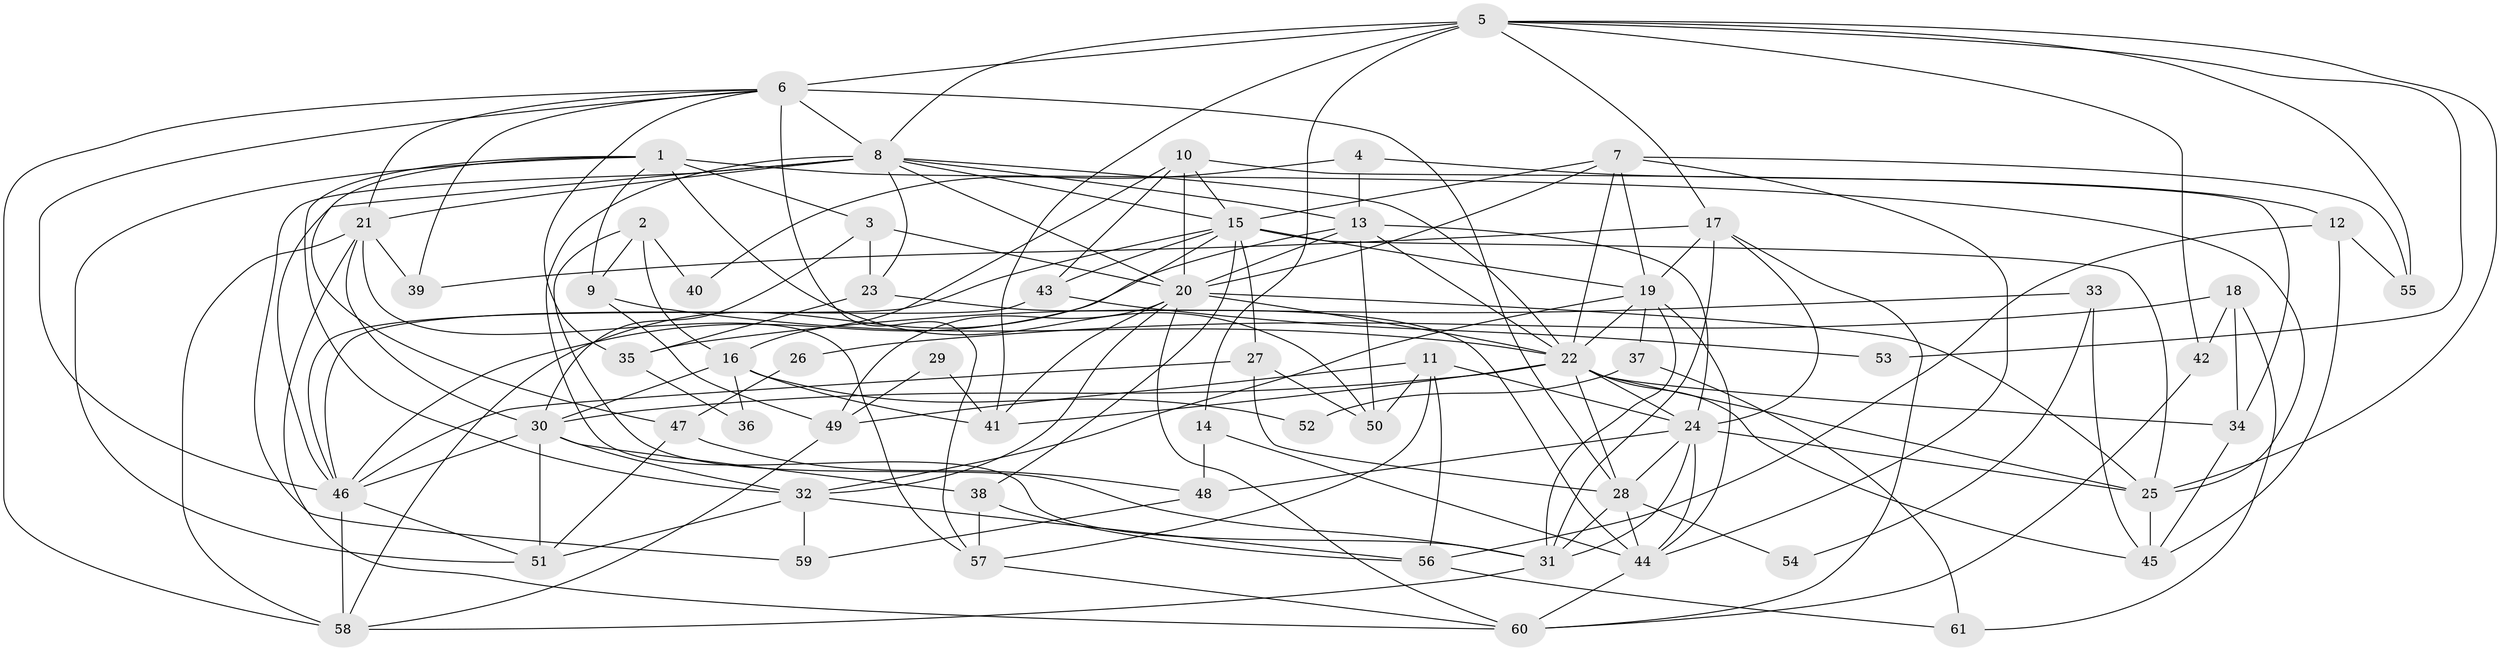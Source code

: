 // original degree distribution, {4: 0.21487603305785125, 5: 0.19008264462809918, 3: 0.2892561983471074, 6: 0.12396694214876033, 2: 0.14049586776859505, 7: 0.03305785123966942, 8: 0.008264462809917356}
// Generated by graph-tools (version 1.1) at 2025/51/03/04/25 22:51:07]
// undirected, 61 vertices, 160 edges
graph export_dot {
  node [color=gray90,style=filled];
  1;
  2;
  3;
  4;
  5;
  6;
  7;
  8;
  9;
  10;
  11;
  12;
  13;
  14;
  15;
  16;
  17;
  18;
  19;
  20;
  21;
  22;
  23;
  24;
  25;
  26;
  27;
  28;
  29;
  30;
  31;
  32;
  33;
  34;
  35;
  36;
  37;
  38;
  39;
  40;
  41;
  42;
  43;
  44;
  45;
  46;
  47;
  48;
  49;
  50;
  51;
  52;
  53;
  54;
  55;
  56;
  57;
  58;
  59;
  60;
  61;
  1 -- 3 [weight=1.0];
  1 -- 9 [weight=1.0];
  1 -- 25 [weight=1.0];
  1 -- 32 [weight=1.0];
  1 -- 47 [weight=1.0];
  1 -- 50 [weight=2.0];
  1 -- 51 [weight=1.0];
  2 -- 9 [weight=1.0];
  2 -- 16 [weight=1.0];
  2 -- 31 [weight=1.0];
  2 -- 40 [weight=1.0];
  3 -- 20 [weight=2.0];
  3 -- 23 [weight=1.0];
  3 -- 30 [weight=1.0];
  4 -- 12 [weight=1.0];
  4 -- 13 [weight=1.0];
  4 -- 40 [weight=1.0];
  5 -- 6 [weight=3.0];
  5 -- 8 [weight=1.0];
  5 -- 14 [weight=1.0];
  5 -- 17 [weight=1.0];
  5 -- 25 [weight=2.0];
  5 -- 41 [weight=1.0];
  5 -- 42 [weight=1.0];
  5 -- 53 [weight=1.0];
  5 -- 55 [weight=1.0];
  6 -- 8 [weight=1.0];
  6 -- 21 [weight=1.0];
  6 -- 28 [weight=1.0];
  6 -- 35 [weight=1.0];
  6 -- 39 [weight=1.0];
  6 -- 46 [weight=1.0];
  6 -- 57 [weight=1.0];
  6 -- 58 [weight=1.0];
  7 -- 15 [weight=1.0];
  7 -- 19 [weight=1.0];
  7 -- 20 [weight=1.0];
  7 -- 22 [weight=1.0];
  7 -- 44 [weight=1.0];
  7 -- 55 [weight=1.0];
  8 -- 13 [weight=1.0];
  8 -- 15 [weight=1.0];
  8 -- 20 [weight=1.0];
  8 -- 21 [weight=1.0];
  8 -- 22 [weight=1.0];
  8 -- 23 [weight=1.0];
  8 -- 31 [weight=1.0];
  8 -- 46 [weight=2.0];
  8 -- 59 [weight=1.0];
  9 -- 22 [weight=1.0];
  9 -- 49 [weight=1.0];
  10 -- 15 [weight=1.0];
  10 -- 16 [weight=1.0];
  10 -- 20 [weight=1.0];
  10 -- 34 [weight=1.0];
  10 -- 43 [weight=1.0];
  11 -- 24 [weight=1.0];
  11 -- 49 [weight=1.0];
  11 -- 50 [weight=1.0];
  11 -- 56 [weight=1.0];
  11 -- 57 [weight=1.0];
  12 -- 45 [weight=1.0];
  12 -- 55 [weight=1.0];
  12 -- 56 [weight=1.0];
  13 -- 20 [weight=2.0];
  13 -- 22 [weight=1.0];
  13 -- 24 [weight=1.0];
  13 -- 46 [weight=1.0];
  13 -- 50 [weight=1.0];
  14 -- 44 [weight=1.0];
  14 -- 48 [weight=1.0];
  15 -- 19 [weight=1.0];
  15 -- 25 [weight=1.0];
  15 -- 27 [weight=1.0];
  15 -- 38 [weight=1.0];
  15 -- 43 [weight=1.0];
  15 -- 46 [weight=1.0];
  15 -- 58 [weight=1.0];
  16 -- 30 [weight=1.0];
  16 -- 36 [weight=1.0];
  16 -- 41 [weight=1.0];
  16 -- 52 [weight=1.0];
  17 -- 19 [weight=1.0];
  17 -- 24 [weight=1.0];
  17 -- 31 [weight=1.0];
  17 -- 39 [weight=1.0];
  17 -- 60 [weight=1.0];
  18 -- 26 [weight=1.0];
  18 -- 34 [weight=1.0];
  18 -- 42 [weight=1.0];
  18 -- 61 [weight=1.0];
  19 -- 22 [weight=1.0];
  19 -- 31 [weight=1.0];
  19 -- 32 [weight=1.0];
  19 -- 37 [weight=1.0];
  19 -- 44 [weight=2.0];
  20 -- 22 [weight=2.0];
  20 -- 25 [weight=1.0];
  20 -- 32 [weight=1.0];
  20 -- 41 [weight=1.0];
  20 -- 49 [weight=1.0];
  20 -- 60 [weight=1.0];
  21 -- 30 [weight=1.0];
  21 -- 39 [weight=1.0];
  21 -- 57 [weight=1.0];
  21 -- 58 [weight=1.0];
  21 -- 60 [weight=1.0];
  22 -- 24 [weight=1.0];
  22 -- 25 [weight=1.0];
  22 -- 28 [weight=1.0];
  22 -- 30 [weight=1.0];
  22 -- 34 [weight=2.0];
  22 -- 41 [weight=1.0];
  22 -- 45 [weight=1.0];
  23 -- 35 [weight=1.0];
  23 -- 44 [weight=1.0];
  24 -- 25 [weight=1.0];
  24 -- 28 [weight=1.0];
  24 -- 31 [weight=2.0];
  24 -- 44 [weight=1.0];
  24 -- 48 [weight=2.0];
  25 -- 45 [weight=1.0];
  26 -- 47 [weight=1.0];
  27 -- 28 [weight=1.0];
  27 -- 46 [weight=1.0];
  27 -- 50 [weight=1.0];
  28 -- 31 [weight=1.0];
  28 -- 44 [weight=1.0];
  28 -- 54 [weight=1.0];
  29 -- 41 [weight=1.0];
  29 -- 49 [weight=1.0];
  30 -- 32 [weight=1.0];
  30 -- 38 [weight=1.0];
  30 -- 46 [weight=1.0];
  30 -- 51 [weight=1.0];
  31 -- 58 [weight=1.0];
  32 -- 51 [weight=1.0];
  32 -- 56 [weight=1.0];
  32 -- 59 [weight=1.0];
  33 -- 35 [weight=1.0];
  33 -- 45 [weight=1.0];
  33 -- 54 [weight=1.0];
  34 -- 45 [weight=1.0];
  35 -- 36 [weight=1.0];
  37 -- 52 [weight=1.0];
  37 -- 61 [weight=1.0];
  38 -- 56 [weight=1.0];
  38 -- 57 [weight=1.0];
  42 -- 60 [weight=1.0];
  43 -- 46 [weight=1.0];
  43 -- 53 [weight=1.0];
  44 -- 60 [weight=1.0];
  46 -- 51 [weight=1.0];
  46 -- 58 [weight=1.0];
  47 -- 48 [weight=1.0];
  47 -- 51 [weight=1.0];
  48 -- 59 [weight=1.0];
  49 -- 58 [weight=1.0];
  56 -- 61 [weight=1.0];
  57 -- 60 [weight=1.0];
}
